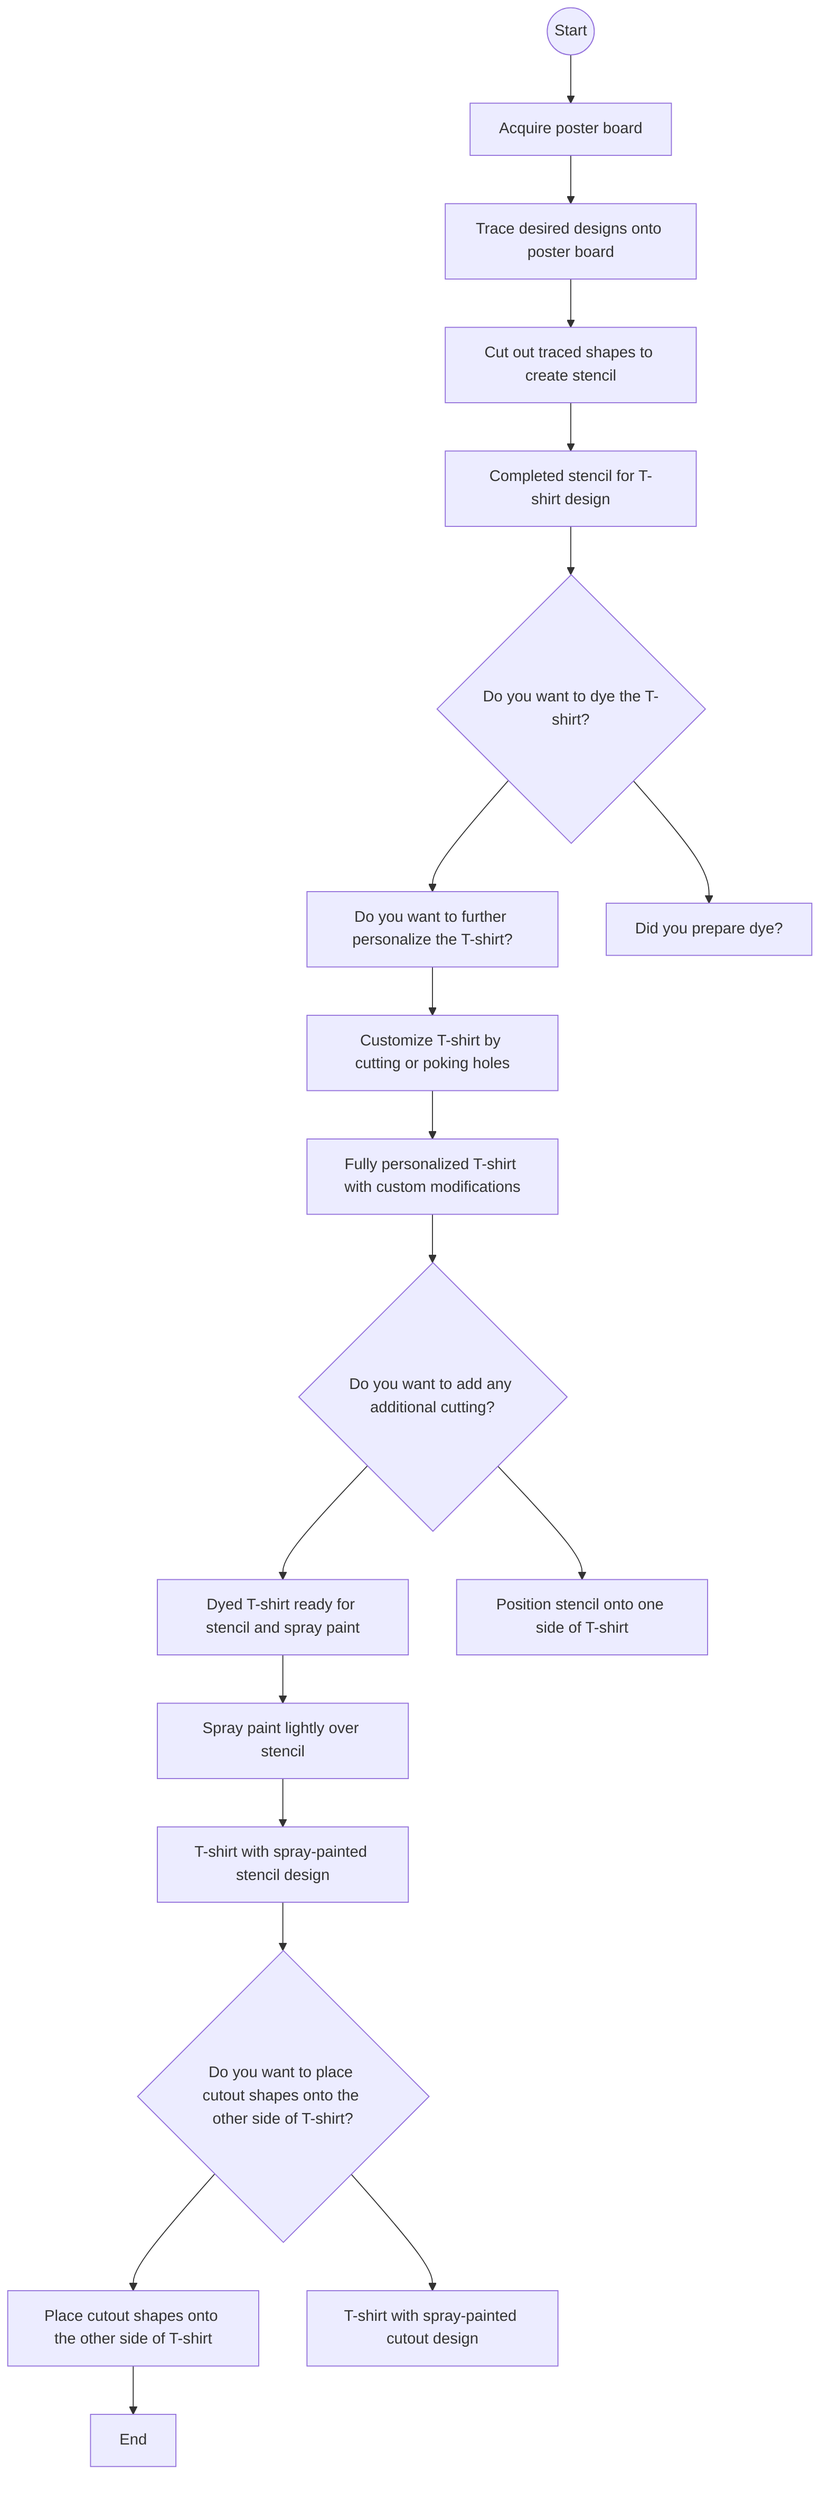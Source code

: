 flowchart TD
    A((Start)) --> B[Acquire poster board]
    B --> C[Trace desired designs onto poster board]
    C --> D[Cut out traced shapes to create stencil]
    D --> E[Completed stencil for T-shirt design]
    E --> F{Do you want to dye the T-shirt?}
    F --> G[Do you want to further personalize the T-shirt?]
    F --> H[Did you prepare dye?]
    G --> I[Customize T-shirt by cutting or poking holes]
    I --> J[Fully personalized T-shirt with custom modifications]
    J --> K{Do you want to add any additional cutting?}
    K --> L[Dyed T-shirt ready for stencil and spray paint]
    K --> M[Position stencil onto one side of T-shirt]
    L --> N[Spray paint lightly over stencil]
    N --> O[T-shirt with spray-painted stencil design]
    O --> P{Do you want to place cutout shapes onto the other side of T-shirt?}
    P --> Q[Place cutout shapes onto the other side of T-shirt]
    P --> R[T-shirt with spray-painted cutout design]
    Q --> S[End]